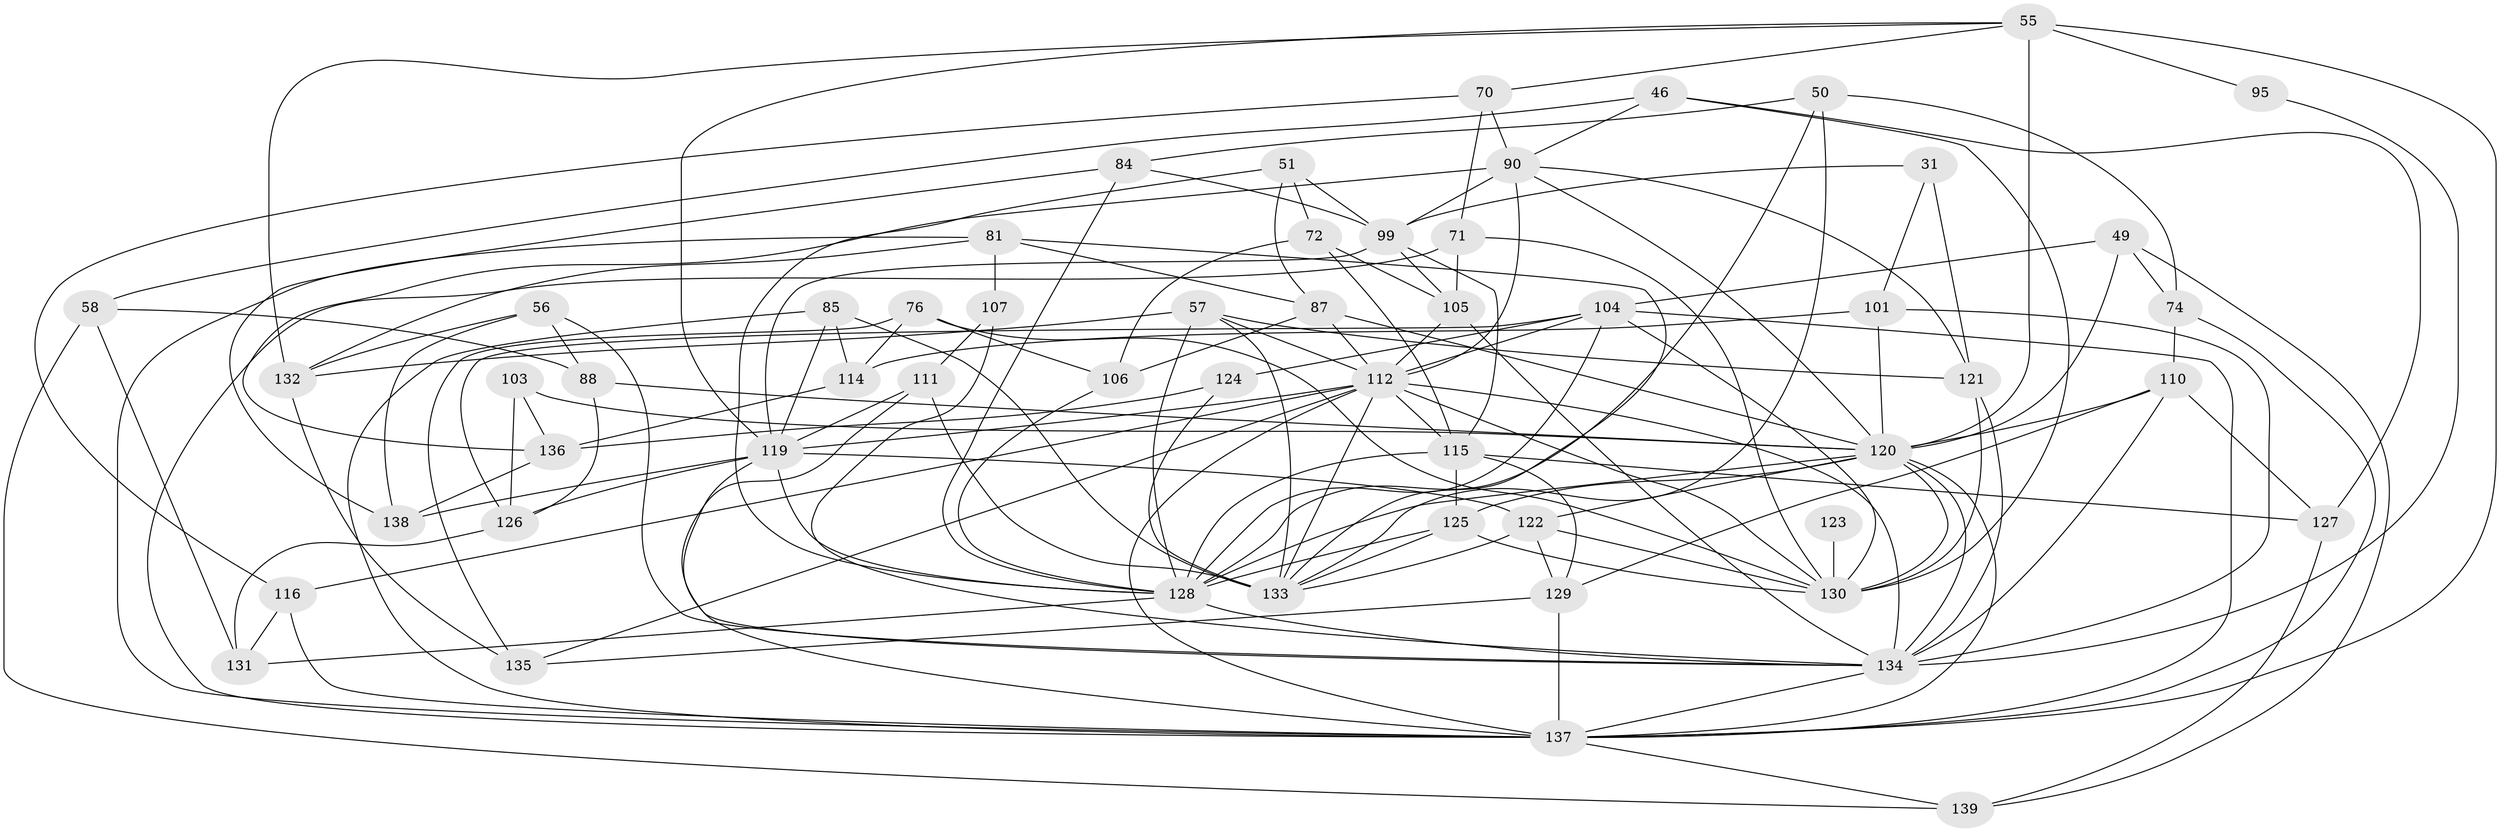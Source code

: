 // original degree distribution, {4: 1.0}
// Generated by graph-tools (version 1.1) at 2025/03/03/04/25 22:03:45]
// undirected, 55 vertices, 149 edges
graph export_dot {
graph [start="1"]
  node [color=gray90,style=filled];
  31;
  46;
  49;
  50;
  51;
  55 [super="+44"];
  56;
  57 [super="+24"];
  58;
  70;
  71;
  72;
  74;
  76;
  81 [super="+68"];
  84;
  85;
  87 [super="+73"];
  88;
  90 [super="+83+54"];
  95 [super="+27"];
  99 [super="+96"];
  101;
  103;
  104 [super="+18+102+39"];
  105 [super="+91"];
  106;
  107;
  110 [super="+108"];
  111 [super="+42"];
  112 [super="+11+82+62+77"];
  114;
  115 [super="+5+53+69"];
  116;
  119 [super="+65+59"];
  120 [super="+29+60+34+86+52"];
  121 [super="+26"];
  122 [super="+15+109"];
  123;
  124;
  125 [super="+113"];
  126 [super="+28"];
  127;
  128 [super="+14+35+30+98"];
  129 [super="+8+12+61"];
  130 [super="+80+97+118"];
  131;
  132 [super="+93"];
  133 [super="+67+78"];
  134 [super="+66+100+94"];
  135;
  136 [super="+13"];
  137 [super="+10+23+75+117+41"];
  138;
  139;
  31 -- 101;
  31 -- 121 [weight=2];
  31 -- 99;
  46 -- 58;
  46 -- 90;
  46 -- 127;
  46 -- 130;
  49 -- 74;
  49 -- 139;
  49 -- 104;
  49 -- 120;
  50 -- 74;
  50 -- 84;
  50 -- 128;
  50 -- 133;
  51 -- 72;
  51 -- 87;
  51 -- 128;
  51 -- 99;
  55 -- 95 [weight=3];
  55 -- 119 [weight=2];
  55 -- 70;
  55 -- 132;
  55 -- 137;
  55 -- 120 [weight=2];
  56 -- 88;
  56 -- 138;
  56 -- 134;
  56 -- 132;
  57 -- 132 [weight=2];
  57 -- 133;
  57 -- 121;
  57 -- 112;
  57 -- 128;
  58 -- 139;
  58 -- 88;
  58 -- 131;
  70 -- 71;
  70 -- 116;
  70 -- 90;
  71 -- 105;
  71 -- 137;
  71 -- 130;
  72 -- 105;
  72 -- 106;
  72 -- 115;
  74 -- 110;
  74 -- 137;
  76 -- 114;
  76 -- 106;
  76 -- 135;
  76 -- 130;
  81 -- 107 [weight=2];
  81 -- 132;
  81 -- 87;
  81 -- 137;
  81 -- 133;
  84 -- 138;
  84 -- 99;
  84 -- 128;
  85 -- 137;
  85 -- 114;
  85 -- 119;
  85 -- 133;
  87 -- 120 [weight=2];
  87 -- 106;
  87 -- 112;
  88 -- 126;
  88 -- 120;
  90 -- 99 [weight=2];
  90 -- 120 [weight=2];
  90 -- 136;
  90 -- 121;
  90 -- 112 [weight=4];
  95 -- 134 [weight=3];
  99 -- 105 [weight=2];
  99 -- 119 [weight=2];
  99 -- 115;
  101 -- 114;
  101 -- 134;
  101 -- 120;
  103 -- 126 [weight=2];
  103 -- 136;
  103 -- 120;
  104 -- 126;
  104 -- 124;
  104 -- 112 [weight=2];
  104 -- 128 [weight=2];
  104 -- 137 [weight=2];
  104 -- 130;
  105 -- 112;
  105 -- 134;
  106 -- 128;
  107 -- 111;
  107 -- 134;
  110 -- 129 [weight=2];
  110 -- 127;
  110 -- 120;
  110 -- 134;
  111 -- 137 [weight=2];
  111 -- 119 [weight=2];
  111 -- 133;
  112 -- 115 [weight=3];
  112 -- 116;
  112 -- 137 [weight=2];
  112 -- 130 [weight=2];
  112 -- 133;
  112 -- 134 [weight=4];
  112 -- 135;
  112 -- 119;
  114 -- 136;
  115 -- 127;
  115 -- 129 [weight=2];
  115 -- 125;
  115 -- 128;
  116 -- 131;
  116 -- 137;
  119 -- 134;
  119 -- 138;
  119 -- 126;
  119 -- 128 [weight=2];
  119 -- 122;
  120 -- 122;
  120 -- 134;
  120 -- 125;
  120 -- 137;
  120 -- 130 [weight=2];
  120 -- 128;
  121 -- 134;
  121 -- 130;
  122 -- 130 [weight=2];
  122 -- 129 [weight=2];
  122 -- 133 [weight=2];
  123 -- 130 [weight=4];
  124 -- 136 [weight=2];
  124 -- 133;
  125 -- 128 [weight=2];
  125 -- 133;
  125 -- 130;
  126 -- 131;
  127 -- 139;
  128 -- 131;
  128 -- 134 [weight=2];
  129 -- 135;
  129 -- 137 [weight=3];
  132 -- 135;
  134 -- 137;
  136 -- 138;
  137 -- 139;
}
